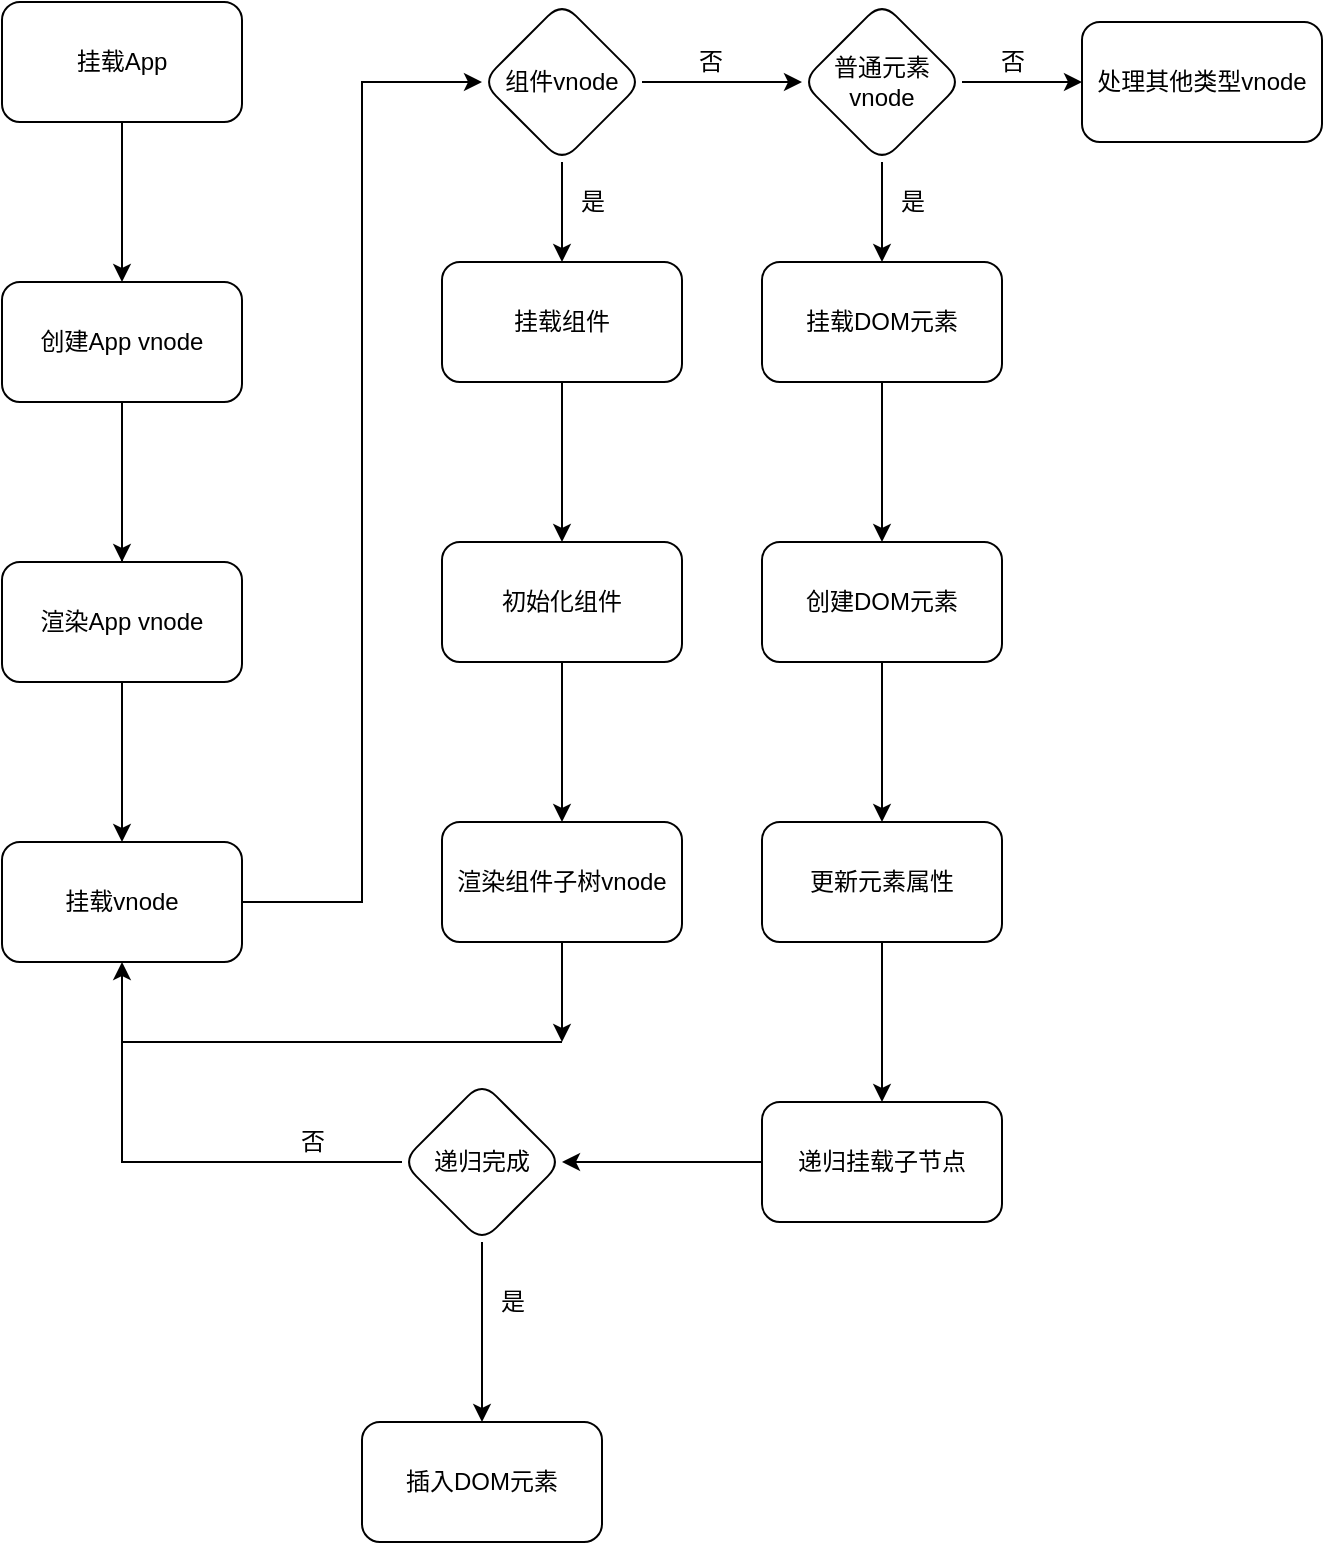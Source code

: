 <mxfile version="13.6.5">
    <diagram id="HvuA1SA4I-EHasKwtpKG" name="第 1 页">
        <mxGraphModel dx="1078" dy="1961" grid="1" gridSize="10" guides="1" tooltips="1" connect="1" arrows="1" fold="1" page="1" pageScale="1" pageWidth="827" pageHeight="1169" math="0" shadow="0">
            <root>
                <mxCell id="0"/>
                <mxCell id="1" parent="0"/>
                <mxCell id="15" value="" style="edgeStyle=orthogonalEdgeStyle;rounded=0;orthogonalLoop=1;jettySize=auto;html=1;" parent="1" edge="1">
                    <mxGeometry relative="1" as="geometry">
                        <mxPoint x="120" y="-540" as="sourcePoint"/>
                        <mxPoint x="120" y="-460" as="targetPoint"/>
                    </mxGeometry>
                </mxCell>
                <mxCell id="13" style="edgeStyle=orthogonalEdgeStyle;rounded=0;orthogonalLoop=1;jettySize=auto;html=1;exitX=0.5;exitY=1;exitDx=0;exitDy=0;" parent="1" edge="1">
                    <mxGeometry relative="1" as="geometry">
                        <mxPoint x="120" y="-540" as="sourcePoint"/>
                        <mxPoint x="120" y="-540" as="targetPoint"/>
                    </mxGeometry>
                </mxCell>
                <mxCell id="25" value="" style="edgeStyle=orthogonalEdgeStyle;rounded=0;orthogonalLoop=1;jettySize=auto;html=1;" parent="1" source="16" target="24" edge="1">
                    <mxGeometry relative="1" as="geometry"/>
                </mxCell>
                <mxCell id="16" value="挂载App" style="whiteSpace=wrap;html=1;rounded=1;" parent="1" vertex="1">
                    <mxGeometry x="60" y="-800" width="120" height="60" as="geometry"/>
                </mxCell>
                <mxCell id="27" value="" style="edgeStyle=orthogonalEdgeStyle;rounded=0;orthogonalLoop=1;jettySize=auto;html=1;" parent="1" source="24" target="26" edge="1">
                    <mxGeometry relative="1" as="geometry"/>
                </mxCell>
                <mxCell id="24" value="创建App vnode" style="whiteSpace=wrap;html=1;rounded=1;" parent="1" vertex="1">
                    <mxGeometry x="60" y="-660" width="120" height="60" as="geometry"/>
                </mxCell>
                <mxCell id="29" value="" style="edgeStyle=orthogonalEdgeStyle;rounded=0;orthogonalLoop=1;jettySize=auto;html=1;" parent="1" source="26" target="28" edge="1">
                    <mxGeometry relative="1" as="geometry"/>
                </mxCell>
                <mxCell id="26" value="渲染App vnode" style="whiteSpace=wrap;html=1;rounded=1;" parent="1" vertex="1">
                    <mxGeometry x="60" y="-520" width="120" height="60" as="geometry"/>
                </mxCell>
                <mxCell id="30" style="edgeStyle=orthogonalEdgeStyle;rounded=0;orthogonalLoop=1;jettySize=auto;html=1;entryX=0;entryY=0.5;entryDx=0;entryDy=0;" parent="1" source="28" target="33" edge="1">
                    <mxGeometry relative="1" as="geometry">
                        <mxPoint x="270" y="-770" as="targetPoint"/>
                    </mxGeometry>
                </mxCell>
                <mxCell id="28" value="挂载vnode" style="whiteSpace=wrap;html=1;rounded=1;" parent="1" vertex="1">
                    <mxGeometry x="60" y="-380" width="120" height="60" as="geometry"/>
                </mxCell>
                <mxCell id="36" value="" style="edgeStyle=orthogonalEdgeStyle;rounded=0;orthogonalLoop=1;jettySize=auto;html=1;" parent="1" source="33" target="35" edge="1">
                    <mxGeometry relative="1" as="geometry"/>
                </mxCell>
                <object label="" id="42">
                    <mxCell style="edgeStyle=orthogonalEdgeStyle;rounded=0;orthogonalLoop=1;jettySize=auto;html=1;" parent="1" source="33" target="41" edge="1">
                        <mxGeometry relative="1" as="geometry"/>
                    </mxCell>
                </object>
                <mxCell id="33" value="组件vnode" style="rhombus;whiteSpace=wrap;html=1;rounded=1;" parent="1" vertex="1">
                    <mxGeometry x="300" y="-800" width="80" height="80" as="geometry"/>
                </mxCell>
                <mxCell id="38" value="" style="edgeStyle=orthogonalEdgeStyle;rounded=0;orthogonalLoop=1;jettySize=auto;html=1;" parent="1" source="35" target="37" edge="1">
                    <mxGeometry relative="1" as="geometry"/>
                </mxCell>
                <mxCell id="35" value="挂载组件" style="whiteSpace=wrap;html=1;rounded=1;" parent="1" vertex="1">
                    <mxGeometry x="280" y="-670" width="120" height="60" as="geometry"/>
                </mxCell>
                <mxCell id="40" value="" style="edgeStyle=orthogonalEdgeStyle;rounded=0;orthogonalLoop=1;jettySize=auto;html=1;" parent="1" source="37" target="39" edge="1">
                    <mxGeometry relative="1" as="geometry"/>
                </mxCell>
                <mxCell id="37" value="初始化组件" style="whiteSpace=wrap;html=1;rounded=1;" parent="1" vertex="1">
                    <mxGeometry x="280" y="-530" width="120" height="60" as="geometry"/>
                </mxCell>
                <mxCell id="65" style="edgeStyle=orthogonalEdgeStyle;rounded=0;orthogonalLoop=1;jettySize=auto;html=1;exitX=0.5;exitY=1;exitDx=0;exitDy=0;" edge="1" parent="1" source="39">
                    <mxGeometry relative="1" as="geometry">
                        <mxPoint x="340" y="-280" as="targetPoint"/>
                    </mxGeometry>
                </mxCell>
                <mxCell id="39" value="渲染组件子树vnode" style="whiteSpace=wrap;html=1;rounded=1;" parent="1" vertex="1">
                    <mxGeometry x="280" y="-390" width="120" height="60" as="geometry"/>
                </mxCell>
                <mxCell id="48" value="" style="edgeStyle=orthogonalEdgeStyle;rounded=0;orthogonalLoop=1;jettySize=auto;html=1;" parent="1" source="41" target="47" edge="1">
                    <mxGeometry relative="1" as="geometry"/>
                </mxCell>
                <mxCell id="56" value="" style="edgeStyle=orthogonalEdgeStyle;rounded=0;orthogonalLoop=1;jettySize=auto;html=1;" parent="1" source="41" target="55" edge="1">
                    <mxGeometry relative="1" as="geometry"/>
                </mxCell>
                <mxCell id="41" value="普通元素vnode" style="rhombus;whiteSpace=wrap;html=1;rounded=1;" parent="1" vertex="1">
                    <mxGeometry x="460" y="-800" width="80" height="80" as="geometry"/>
                </mxCell>
                <mxCell id="50" value="" style="edgeStyle=orthogonalEdgeStyle;rounded=0;orthogonalLoop=1;jettySize=auto;html=1;" parent="1" source="47" target="49" edge="1">
                    <mxGeometry relative="1" as="geometry"/>
                </mxCell>
                <mxCell id="47" value="挂载DOM元素" style="whiteSpace=wrap;html=1;rounded=1;" parent="1" vertex="1">
                    <mxGeometry x="440" y="-670" width="120" height="60" as="geometry"/>
                </mxCell>
                <mxCell id="52" value="" style="edgeStyle=orthogonalEdgeStyle;rounded=0;orthogonalLoop=1;jettySize=auto;html=1;" parent="1" source="49" target="51" edge="1">
                    <mxGeometry relative="1" as="geometry"/>
                </mxCell>
                <mxCell id="49" value="创建DOM元素" style="whiteSpace=wrap;html=1;rounded=1;" parent="1" vertex="1">
                    <mxGeometry x="440" y="-530" width="120" height="60" as="geometry"/>
                </mxCell>
                <mxCell id="54" value="" style="edgeStyle=orthogonalEdgeStyle;rounded=0;orthogonalLoop=1;jettySize=auto;html=1;" parent="1" source="51" target="53" edge="1">
                    <mxGeometry relative="1" as="geometry"/>
                </mxCell>
                <mxCell id="51" value="更新元素属性" style="whiteSpace=wrap;html=1;rounded=1;" parent="1" vertex="1">
                    <mxGeometry x="440" y="-390" width="120" height="60" as="geometry"/>
                </mxCell>
                <mxCell id="58" value="" style="edgeStyle=orthogonalEdgeStyle;rounded=0;orthogonalLoop=1;jettySize=auto;html=1;" edge="1" parent="1" source="53" target="57">
                    <mxGeometry relative="1" as="geometry"/>
                </mxCell>
                <mxCell id="53" value="递归挂载子节点" style="whiteSpace=wrap;html=1;rounded=1;" parent="1" vertex="1">
                    <mxGeometry x="440" y="-250" width="120" height="60" as="geometry"/>
                </mxCell>
                <mxCell id="55" value="处理其他类型vnode" style="whiteSpace=wrap;html=1;rounded=1;" parent="1" vertex="1">
                    <mxGeometry x="600" y="-790" width="120" height="60" as="geometry"/>
                </mxCell>
                <mxCell id="59" style="edgeStyle=orthogonalEdgeStyle;rounded=0;orthogonalLoop=1;jettySize=auto;html=1;entryX=0.5;entryY=1;entryDx=0;entryDy=0;" edge="1" parent="1" source="57" target="28">
                    <mxGeometry relative="1" as="geometry"/>
                </mxCell>
                <mxCell id="62" value="" style="edgeStyle=orthogonalEdgeStyle;rounded=0;orthogonalLoop=1;jettySize=auto;html=1;" edge="1" parent="1" source="57" target="61">
                    <mxGeometry relative="1" as="geometry"/>
                </mxCell>
                <mxCell id="57" value="递归完成" style="rhombus;whiteSpace=wrap;html=1;rounded=1;" vertex="1" parent="1">
                    <mxGeometry x="260" y="-260" width="80" height="80" as="geometry"/>
                </mxCell>
                <mxCell id="61" value="插入DOM元素" style="whiteSpace=wrap;html=1;rounded=1;" vertex="1" parent="1">
                    <mxGeometry x="240" y="-90" width="120" height="60" as="geometry"/>
                </mxCell>
                <mxCell id="64" value="" style="endArrow=none;html=1;" edge="1" parent="1">
                    <mxGeometry width="50" height="50" relative="1" as="geometry">
                        <mxPoint x="120" y="-280" as="sourcePoint"/>
                        <mxPoint x="340" y="-280" as="targetPoint"/>
                    </mxGeometry>
                </mxCell>
                <mxCell id="66" value="是" style="text;html=1;resizable=0;autosize=1;align=center;verticalAlign=middle;points=[];fillColor=none;strokeColor=none;rounded=0;" vertex="1" parent="1">
                    <mxGeometry x="340" y="-710" width="30" height="20" as="geometry"/>
                </mxCell>
                <mxCell id="67" value="否" style="text;html=1;resizable=0;autosize=1;align=center;verticalAlign=middle;points=[];fillColor=none;strokeColor=none;rounded=0;" vertex="1" parent="1">
                    <mxGeometry x="399" y="-780" width="30" height="20" as="geometry"/>
                </mxCell>
                <mxCell id="68" value="是" style="text;html=1;resizable=0;autosize=1;align=center;verticalAlign=middle;points=[];fillColor=none;strokeColor=none;rounded=0;" vertex="1" parent="1">
                    <mxGeometry x="500" y="-710" width="30" height="20" as="geometry"/>
                </mxCell>
                <mxCell id="69" value="否" style="text;html=1;resizable=0;autosize=1;align=center;verticalAlign=middle;points=[];fillColor=none;strokeColor=none;rounded=0;" vertex="1" parent="1">
                    <mxGeometry x="550" y="-780" width="30" height="20" as="geometry"/>
                </mxCell>
                <mxCell id="70" value="是" style="text;html=1;resizable=0;autosize=1;align=center;verticalAlign=middle;points=[];fillColor=none;strokeColor=none;rounded=0;" vertex="1" parent="1">
                    <mxGeometry x="300" y="-160" width="30" height="20" as="geometry"/>
                </mxCell>
                <mxCell id="71" value="否" style="text;html=1;resizable=0;autosize=1;align=center;verticalAlign=middle;points=[];fillColor=none;strokeColor=none;rounded=0;" vertex="1" parent="1">
                    <mxGeometry x="200" y="-240" width="30" height="20" as="geometry"/>
                </mxCell>
            </root>
        </mxGraphModel>
    </diagram>
</mxfile>
